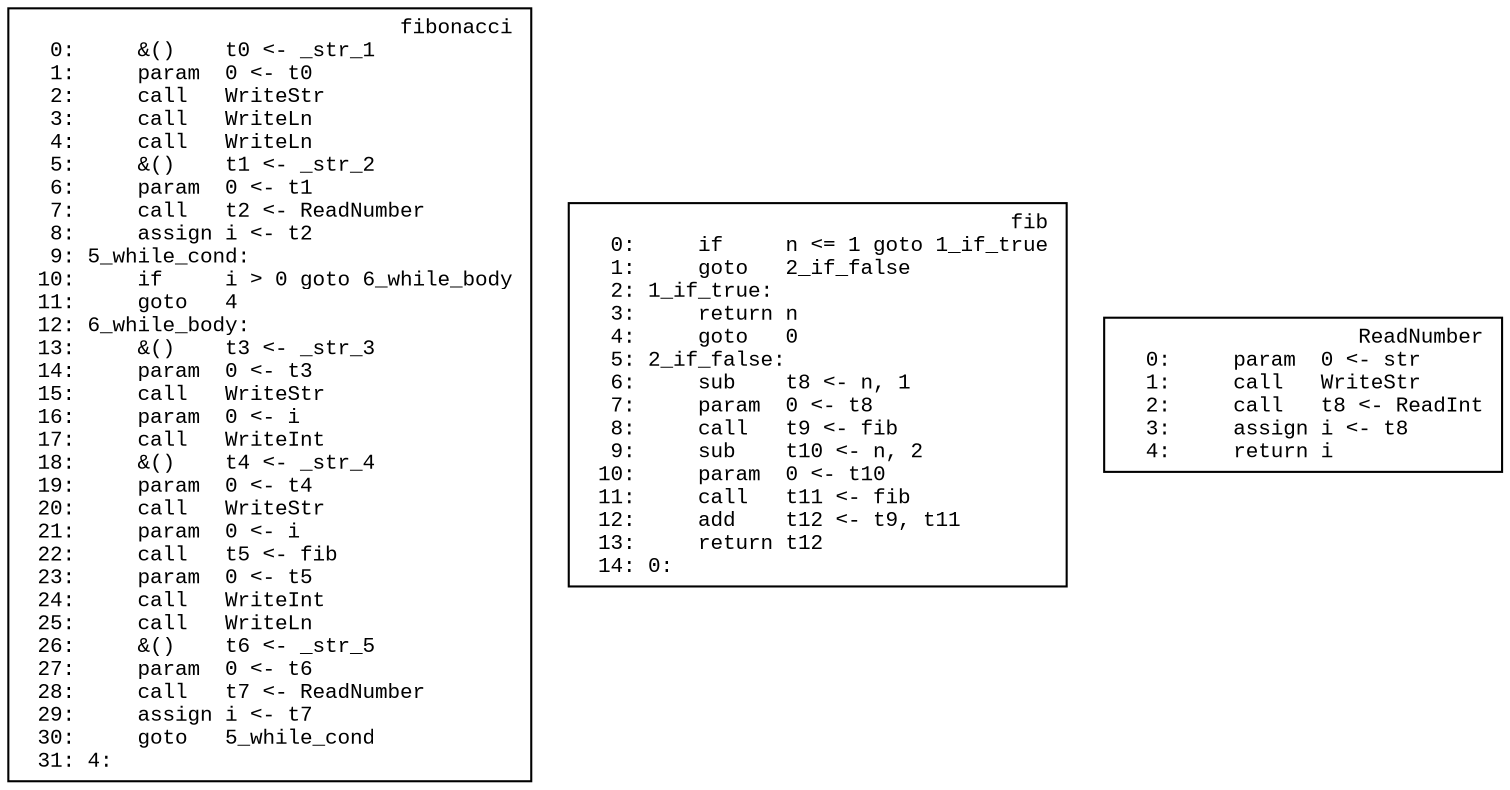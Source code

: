 digraph IR {
  graph [fontname="Times New Roman",fontsize=10];
  node  [fontname="Courier New",fontsize=10];
  edge  [fontname="Times New Roman",fontsize=10];

  // scope 'fibonacci'
  fibonacci_cb [label="fibonacci\r  0:     &()    t0 <- _str_1\l  1:     param  0 <- t0\l  2:     call   WriteStr\l  3:     call   WriteLn\l  4:     call   WriteLn\l  5:     &()    t1 <- _str_2\l  6:     param  0 <- t1\l  7:     call   t2 <- ReadNumber\l  8:     assign i <- t2\l  9: 5_while_cond:\l 10:     if     i > 0 goto 6_while_body\l 11:     goto   4\l 12: 6_while_body:\l 13:     &()    t3 <- _str_3\l 14:     param  0 <- t3\l 15:     call   WriteStr\l 16:     param  0 <- i\l 17:     call   WriteInt\l 18:     &()    t4 <- _str_4\l 19:     param  0 <- t4\l 20:     call   WriteStr\l 21:     param  0 <- i\l 22:     call   t5 <- fib\l 23:     param  0 <- t5\l 24:     call   WriteInt\l 25:     call   WriteLn\l 26:     &()    t6 <- _str_5\l 27:     param  0 <- t6\l 28:     call   t7 <- ReadNumber\l 29:     assign i <- t7\l 30:     goto   5_while_cond\l 31: 4:\l",shape=box]
  // scope 'fib'
  fib_cb [label="fib\r  0:     if     n <= 1 goto 1_if_true\l  1:     goto   2_if_false\l  2: 1_if_true:\l  3:     return n\l  4:     goto   0\l  5: 2_if_false:\l  6:     sub    t8 <- n, 1\l  7:     param  0 <- t8\l  8:     call   t9 <- fib\l  9:     sub    t10 <- n, 2\l 10:     param  0 <- t10\l 11:     call   t11 <- fib\l 12:     add    t12 <- t9, t11\l 13:     return t12\l 14: 0:\l",shape=box]
  // scope 'ReadNumber'
  ReadNumber_cb [label="ReadNumber\r  0:     param  0 <- str\l  1:     call   WriteStr\l  2:     call   t8 <- ReadInt\l  3:     assign i <- t8\l  4:     return i\l",shape=box]
}
